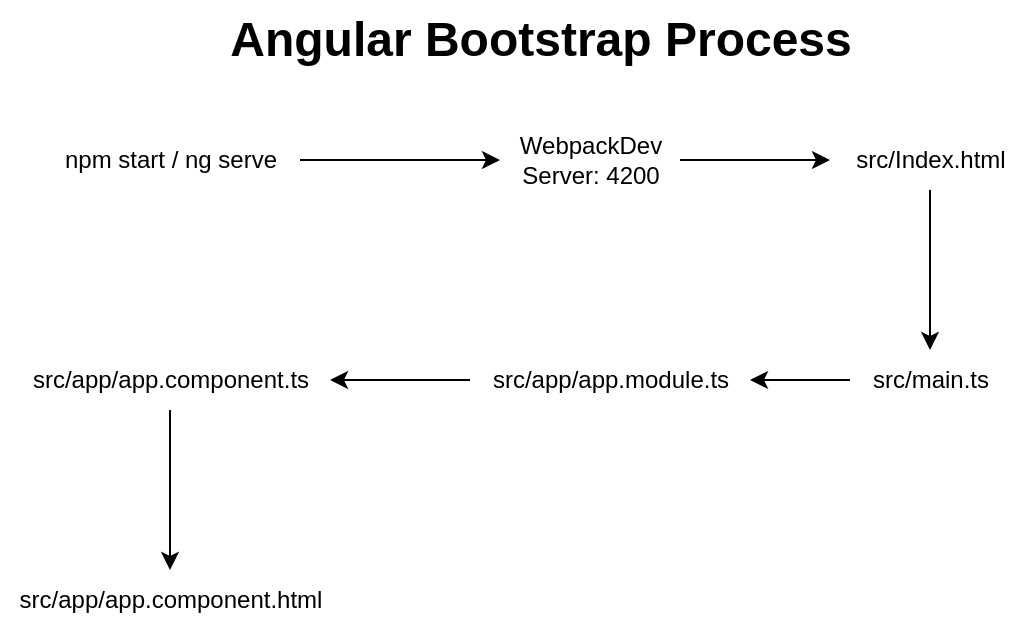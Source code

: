 <mxfile version="24.8.4" pages="4">
  <diagram id="jZSDmPX3x27YHH8VdK8n" name="Page-5">
    <mxGraphModel dx="607" dy="366" grid="1" gridSize="10" guides="1" tooltips="1" connect="1" arrows="1" fold="1" page="1" pageScale="1" pageWidth="827" pageHeight="1169" math="0" shadow="0">
      <root>
        <mxCell id="0" />
        <mxCell id="1" parent="0" />
        <mxCell id="qr8IekC-ziWlrELF0gwB-3" value="" style="edgeStyle=orthogonalEdgeStyle;rounded=0;orthogonalLoop=1;jettySize=auto;html=1;" edge="1" parent="1" source="qr8IekC-ziWlrELF0gwB-1" target="qr8IekC-ziWlrELF0gwB-2">
          <mxGeometry relative="1" as="geometry" />
        </mxCell>
        <mxCell id="qr8IekC-ziWlrELF0gwB-1" value="npm start / ng serve" style="text;html=1;align=center;verticalAlign=middle;resizable=0;points=[];autosize=1;strokeColor=none;fillColor=none;" vertex="1" parent="1">
          <mxGeometry x="110" y="155" width="130" height="30" as="geometry" />
        </mxCell>
        <mxCell id="qr8IekC-ziWlrELF0gwB-5" value="" style="edgeStyle=orthogonalEdgeStyle;rounded=0;orthogonalLoop=1;jettySize=auto;html=1;" edge="1" parent="1" source="qr8IekC-ziWlrELF0gwB-2" target="qr8IekC-ziWlrELF0gwB-4">
          <mxGeometry relative="1" as="geometry" />
        </mxCell>
        <mxCell id="qr8IekC-ziWlrELF0gwB-2" value="WebpackDev&lt;div&gt;Server: 4200&lt;/div&gt;" style="text;html=1;align=center;verticalAlign=middle;resizable=0;points=[];autosize=1;strokeColor=none;fillColor=none;" vertex="1" parent="1">
          <mxGeometry x="340" y="150" width="90" height="40" as="geometry" />
        </mxCell>
        <mxCell id="qr8IekC-ziWlrELF0gwB-7" value="" style="edgeStyle=orthogonalEdgeStyle;rounded=0;orthogonalLoop=1;jettySize=auto;html=1;" edge="1" parent="1" source="qr8IekC-ziWlrELF0gwB-4" target="qr8IekC-ziWlrELF0gwB-6">
          <mxGeometry relative="1" as="geometry" />
        </mxCell>
        <mxCell id="qr8IekC-ziWlrELF0gwB-4" value="src/Index.html" style="text;html=1;align=center;verticalAlign=middle;resizable=0;points=[];autosize=1;strokeColor=none;fillColor=none;" vertex="1" parent="1">
          <mxGeometry x="505" y="155" width="100" height="30" as="geometry" />
        </mxCell>
        <mxCell id="qr8IekC-ziWlrELF0gwB-9" value="" style="edgeStyle=orthogonalEdgeStyle;rounded=0;orthogonalLoop=1;jettySize=auto;html=1;" edge="1" parent="1" source="qr8IekC-ziWlrELF0gwB-6" target="qr8IekC-ziWlrELF0gwB-8">
          <mxGeometry relative="1" as="geometry" />
        </mxCell>
        <mxCell id="qr8IekC-ziWlrELF0gwB-6" value="src/main.ts" style="text;html=1;align=center;verticalAlign=middle;resizable=0;points=[];autosize=1;strokeColor=none;fillColor=none;" vertex="1" parent="1">
          <mxGeometry x="515" y="265" width="80" height="30" as="geometry" />
        </mxCell>
        <mxCell id="qr8IekC-ziWlrELF0gwB-11" value="" style="edgeStyle=orthogonalEdgeStyle;rounded=0;orthogonalLoop=1;jettySize=auto;html=1;" edge="1" parent="1" source="qr8IekC-ziWlrELF0gwB-8" target="qr8IekC-ziWlrELF0gwB-10">
          <mxGeometry relative="1" as="geometry" />
        </mxCell>
        <mxCell id="qr8IekC-ziWlrELF0gwB-8" value="src/app/app.module.ts" style="text;html=1;align=center;verticalAlign=middle;resizable=0;points=[];autosize=1;strokeColor=none;fillColor=none;" vertex="1" parent="1">
          <mxGeometry x="325" y="265" width="140" height="30" as="geometry" />
        </mxCell>
        <mxCell id="qr8IekC-ziWlrELF0gwB-13" value="" style="edgeStyle=orthogonalEdgeStyle;rounded=0;orthogonalLoop=1;jettySize=auto;html=1;" edge="1" parent="1" source="qr8IekC-ziWlrELF0gwB-10" target="qr8IekC-ziWlrELF0gwB-12">
          <mxGeometry relative="1" as="geometry" />
        </mxCell>
        <mxCell id="qr8IekC-ziWlrELF0gwB-10" value="src/app/app.component.ts" style="text;html=1;align=center;verticalAlign=middle;resizable=0;points=[];autosize=1;strokeColor=none;fillColor=none;" vertex="1" parent="1">
          <mxGeometry x="95" y="265" width="160" height="30" as="geometry" />
        </mxCell>
        <mxCell id="qr8IekC-ziWlrELF0gwB-12" value="src/app/app.component.html" style="text;html=1;align=center;verticalAlign=middle;resizable=0;points=[];autosize=1;strokeColor=none;fillColor=none;" vertex="1" parent="1">
          <mxGeometry x="90" y="375" width="170" height="30" as="geometry" />
        </mxCell>
        <mxCell id="qr8IekC-ziWlrELF0gwB-14" value="Angular Bootstrap Process" style="text;strokeColor=none;fillColor=none;html=1;fontSize=24;fontStyle=1;verticalAlign=middle;align=center;" vertex="1" parent="1">
          <mxGeometry x="310" y="90" width="100" height="40" as="geometry" />
        </mxCell>
      </root>
    </mxGraphModel>
  </diagram>
  <diagram id="Zx76NTicoqtBy1gs08U1" name="Page-2">
    <mxGraphModel dx="626" dy="378" grid="1" gridSize="10" guides="1" tooltips="1" connect="1" arrows="1" fold="1" page="1" pageScale="1" pageWidth="827" pageHeight="1169" math="0" shadow="0">
      <root>
        <mxCell id="0" />
        <mxCell id="1" parent="0" />
        <mxCell id="LM3jpdfw2E2vTxZaDNwh-3" style="edgeStyle=orthogonalEdgeStyle;rounded=0;orthogonalLoop=1;jettySize=auto;html=1;exitX=0.25;exitY=1;exitDx=0;exitDy=0;entryX=0.25;entryY=0;entryDx=0;entryDy=0;" edge="1" parent="1" source="LM3jpdfw2E2vTxZaDNwh-1" target="LM3jpdfw2E2vTxZaDNwh-2">
          <mxGeometry relative="1" as="geometry" />
        </mxCell>
        <mxCell id="LM3jpdfw2E2vTxZaDNwh-1" value="Parent" style="rounded=0;whiteSpace=wrap;html=1;" vertex="1" parent="1">
          <mxGeometry x="360" y="120" width="120" height="60" as="geometry" />
        </mxCell>
        <mxCell id="LM3jpdfw2E2vTxZaDNwh-6" style="edgeStyle=orthogonalEdgeStyle;rounded=0;orthogonalLoop=1;jettySize=auto;html=1;exitX=0.75;exitY=0;exitDx=0;exitDy=0;entryX=0.75;entryY=1;entryDx=0;entryDy=0;" edge="1" parent="1" source="LM3jpdfw2E2vTxZaDNwh-2" target="LM3jpdfw2E2vTxZaDNwh-1">
          <mxGeometry relative="1" as="geometry" />
        </mxCell>
        <mxCell id="LM3jpdfw2E2vTxZaDNwh-2" value="Child" style="rounded=0;whiteSpace=wrap;html=1;" vertex="1" parent="1">
          <mxGeometry x="360" y="330" width="120" height="60" as="geometry" />
        </mxCell>
        <mxCell id="LM3jpdfw2E2vTxZaDNwh-4" value="Property Binding" style="text;html=1;align=center;verticalAlign=middle;resizable=0;points=[];autosize=1;strokeColor=none;fillColor=none;" vertex="1" parent="1">
          <mxGeometry x="225" y="138" width="110" height="30" as="geometry" />
        </mxCell>
        <mxCell id="LM3jpdfw2E2vTxZaDNwh-5" value="@Input()" style="text;html=1;align=center;verticalAlign=middle;resizable=0;points=[];autosize=1;strokeColor=none;fillColor=none;" vertex="1" parent="1">
          <mxGeometry x="255" y="338" width="70" height="30" as="geometry" />
        </mxCell>
        <mxCell id="LM3jpdfw2E2vTxZaDNwh-7" value="Event Binding" style="text;html=1;align=center;verticalAlign=middle;resizable=0;points=[];autosize=1;strokeColor=none;fillColor=none;" vertex="1" parent="1">
          <mxGeometry x="490" y="128" width="100" height="30" as="geometry" />
        </mxCell>
        <mxCell id="LM3jpdfw2E2vTxZaDNwh-8" value="EventEmitter" style="text;html=1;align=center;verticalAlign=middle;resizable=0;points=[];autosize=1;strokeColor=none;fillColor=none;" vertex="1" parent="1">
          <mxGeometry x="490" y="338" width="90" height="30" as="geometry" />
        </mxCell>
        <mxCell id="LM3jpdfw2E2vTxZaDNwh-9" value="@Output()" style="text;html=1;align=center;verticalAlign=middle;resizable=0;points=[];autosize=1;strokeColor=none;fillColor=none;" vertex="1" parent="1">
          <mxGeometry x="490" y="360" width="80" height="30" as="geometry" />
        </mxCell>
        <mxCell id="LM3jpdfw2E2vTxZaDNwh-10" value="Nested Component Communication" style="text;strokeColor=none;fillColor=none;html=1;fontSize=24;fontStyle=1;verticalAlign=middle;align=center;" vertex="1" parent="1">
          <mxGeometry x="364" y="50" width="100" height="40" as="geometry" />
        </mxCell>
      </root>
    </mxGraphModel>
  </diagram>
  <diagram id="ky2UgNNWtiEjCGtgQg5D" name="Page-3">
    <mxGraphModel dx="922" dy="505" grid="1" gridSize="10" guides="1" tooltips="1" connect="1" arrows="1" fold="1" page="1" pageScale="1" pageWidth="827" pageHeight="1169" math="0" shadow="0">
      <root>
        <mxCell id="0" />
        <mxCell id="1" parent="0" />
        <mxCell id="2pr_PHsgGFuwsKwZNTvu-3" value="" style="edgeStyle=orthogonalEdgeStyle;rounded=0;orthogonalLoop=1;jettySize=auto;html=1;" edge="1" parent="1" source="2pr_PHsgGFuwsKwZNTvu-1" target="2pr_PHsgGFuwsKwZNTvu-2">
          <mxGeometry relative="1" as="geometry" />
        </mxCell>
        <mxCell id="2pr_PHsgGFuwsKwZNTvu-1" value="Users Comp" style="rounded=0;whiteSpace=wrap;html=1;" vertex="1" parent="1">
          <mxGeometry x="120" y="240" width="120" height="60" as="geometry" />
        </mxCell>
        <mxCell id="2pr_PHsgGFuwsKwZNTvu-2" value="UI" style="rounded=0;whiteSpace=wrap;html=1;" vertex="1" parent="1">
          <mxGeometry x="120" y="100" width="120" height="60" as="geometry" />
        </mxCell>
        <mxCell id="2pr_PHsgGFuwsKwZNTvu-4" value="DB" style="shape=cylinder3;whiteSpace=wrap;html=1;boundedLbl=1;backgroundOutline=1;size=15;" vertex="1" parent="1">
          <mxGeometry x="560" y="240" width="60" height="80" as="geometry" />
        </mxCell>
        <mxCell id="2pr_PHsgGFuwsKwZNTvu-5" style="edgeStyle=orthogonalEdgeStyle;rounded=0;orthogonalLoop=1;jettySize=auto;html=1;exitX=0;exitY=0.5;exitDx=0;exitDy=0;exitPerimeter=0;entryX=0.989;entryY=0.653;entryDx=0;entryDy=0;entryPerimeter=0;" edge="1" parent="1" source="2pr_PHsgGFuwsKwZNTvu-4" target="2pr_PHsgGFuwsKwZNTvu-1">
          <mxGeometry relative="1" as="geometry" />
        </mxCell>
        <mxCell id="2pr_PHsgGFuwsKwZNTvu-6" value="Model 01" style="text;html=1;align=center;verticalAlign=middle;resizable=0;points=[];autosize=1;strokeColor=none;fillColor=none;" vertex="1" parent="1">
          <mxGeometry x="35" y="248" width="70" height="30" as="geometry" />
        </mxCell>
        <mxCell id="2pr_PHsgGFuwsKwZNTvu-7" value="DemoComp" style="rounded=0;whiteSpace=wrap;html=1;" vertex="1" parent="1">
          <mxGeometry x="120" y="350" width="120" height="60" as="geometry" />
        </mxCell>
        <mxCell id="2pr_PHsgGFuwsKwZNTvu-8" style="edgeStyle=orthogonalEdgeStyle;rounded=0;orthogonalLoop=1;jettySize=auto;html=1;exitX=0;exitY=0.5;exitDx=0;exitDy=0;exitPerimeter=0;entryX=0.989;entryY=0.602;entryDx=0;entryDy=0;entryPerimeter=0;" edge="1" parent="1" source="2pr_PHsgGFuwsKwZNTvu-4" target="2pr_PHsgGFuwsKwZNTvu-7">
          <mxGeometry relative="1" as="geometry">
            <Array as="points">
              <mxPoint x="400" y="280" />
              <mxPoint x="400" y="386" />
            </Array>
          </mxGeometry>
        </mxCell>
        <mxCell id="2pr_PHsgGFuwsKwZNTvu-9" value="Model 02" style="text;html=1;align=center;verticalAlign=middle;resizable=0;points=[];autosize=1;strokeColor=none;fillColor=none;" vertex="1" parent="1">
          <mxGeometry x="35" y="365" width="70" height="30" as="geometry" />
        </mxCell>
        <mxCell id="2pr_PHsgGFuwsKwZNTvu-10" value="" style="edgeStyle=orthogonalEdgeStyle;rounded=0;orthogonalLoop=1;jettySize=auto;html=1;" edge="1" parent="1" source="2pr_PHsgGFuwsKwZNTvu-11" target="2pr_PHsgGFuwsKwZNTvu-12">
          <mxGeometry relative="1" as="geometry" />
        </mxCell>
        <mxCell id="2pr_PHsgGFuwsKwZNTvu-11" value="Users Comp" style="rounded=0;whiteSpace=wrap;html=1;" vertex="1" parent="1">
          <mxGeometry x="120" y="590" width="120" height="60" as="geometry" />
        </mxCell>
        <mxCell id="2pr_PHsgGFuwsKwZNTvu-12" value="UI" style="rounded=0;whiteSpace=wrap;html=1;" vertex="1" parent="1">
          <mxGeometry x="120" y="450" width="120" height="60" as="geometry" />
        </mxCell>
        <mxCell id="2pr_PHsgGFuwsKwZNTvu-20" style="edgeStyle=orthogonalEdgeStyle;rounded=0;orthogonalLoop=1;jettySize=auto;html=1;exitX=0;exitY=0;exitDx=0;exitDy=27.5;exitPerimeter=0;" edge="1" parent="1" source="2pr_PHsgGFuwsKwZNTvu-13" target="2pr_PHsgGFuwsKwZNTvu-19">
          <mxGeometry relative="1" as="geometry" />
        </mxCell>
        <mxCell id="2pr_PHsgGFuwsKwZNTvu-13" value="DB" style="shape=cylinder3;whiteSpace=wrap;html=1;boundedLbl=1;backgroundOutline=1;size=15;" vertex="1" parent="1">
          <mxGeometry x="580" y="628" width="60" height="80" as="geometry" />
        </mxCell>
        <mxCell id="2pr_PHsgGFuwsKwZNTvu-16" value="DemoComp" style="rounded=0;whiteSpace=wrap;html=1;" vertex="1" parent="1">
          <mxGeometry x="120" y="700" width="120" height="60" as="geometry" />
        </mxCell>
        <mxCell id="2pr_PHsgGFuwsKwZNTvu-22" style="edgeStyle=orthogonalEdgeStyle;rounded=0;orthogonalLoop=1;jettySize=auto;html=1;exitX=0;exitY=0.5;exitDx=0;exitDy=0;entryX=1;entryY=0.5;entryDx=0;entryDy=0;" edge="1" parent="1" source="2pr_PHsgGFuwsKwZNTvu-19" target="2pr_PHsgGFuwsKwZNTvu-16">
          <mxGeometry relative="1" as="geometry" />
        </mxCell>
        <mxCell id="2pr_PHsgGFuwsKwZNTvu-19" value="Service&lt;div&gt;Singleton&lt;/div&gt;" style="rounded=0;whiteSpace=wrap;html=1;" vertex="1" parent="1">
          <mxGeometry x="350" y="640" width="120" height="60" as="geometry" />
        </mxCell>
        <mxCell id="2pr_PHsgGFuwsKwZNTvu-21" style="edgeStyle=orthogonalEdgeStyle;rounded=0;orthogonalLoop=1;jettySize=auto;html=1;exitX=0;exitY=0.5;exitDx=0;exitDy=0;entryX=1.018;entryY=0.389;entryDx=0;entryDy=0;entryPerimeter=0;" edge="1" parent="1" source="2pr_PHsgGFuwsKwZNTvu-19" target="2pr_PHsgGFuwsKwZNTvu-11">
          <mxGeometry relative="1" as="geometry" />
        </mxCell>
        <mxCell id="2pr_PHsgGFuwsKwZNTvu-23" value="DIP&lt;div&gt;SRP&lt;/div&gt;" style="text;html=1;align=center;verticalAlign=middle;resizable=0;points=[];autosize=1;strokeColor=none;fillColor=none;" vertex="1" parent="1">
          <mxGeometry x="385" y="713" width="50" height="40" as="geometry" />
        </mxCell>
        <mxCell id="2pr_PHsgGFuwsKwZNTvu-24" value="json-server" style="text;html=1;align=center;verticalAlign=middle;resizable=0;points=[];autosize=1;strokeColor=none;fillColor=none;" vertex="1" parent="1">
          <mxGeometry x="570" y="698" width="80" height="30" as="geometry" />
        </mxCell>
        <mxCell id="2pr_PHsgGFuwsKwZNTvu-25" value="Hierarchical DI Injection" style="text;strokeColor=none;fillColor=none;html=1;fontSize=24;fontStyle=1;verticalAlign=middle;align=center;" vertex="1" parent="1">
          <mxGeometry x="270" y="30" width="100" height="40" as="geometry" />
        </mxCell>
      </root>
    </mxGraphModel>
  </diagram>
  <diagram id="9C20CZRBliDpwaBDOi73" name="Page-4">
    <mxGraphModel dx="652" dy="357" grid="1" gridSize="10" guides="1" tooltips="1" connect="1" arrows="1" fold="1" page="1" pageScale="1" pageWidth="827" pageHeight="1169" math="0" shadow="0">
      <root>
        <mxCell id="0" />
        <mxCell id="1" parent="0" />
        <mxCell id="xUx5wZNVolWRq-jr9nTO-1" value="" style="rounded=0;whiteSpace=wrap;html=1;" vertex="1" parent="1">
          <mxGeometry x="230" y="300" width="200" height="230" as="geometry" />
        </mxCell>
        <mxCell id="xUx5wZNVolWRq-jr9nTO-2" value="http://www.example.com/products" style="rounded=0;whiteSpace=wrap;html=1;" vertex="1" parent="1">
          <mxGeometry x="231" y="300" width="201" height="20" as="geometry" />
        </mxCell>
        <mxCell id="xUx5wZNVolWRq-jr9nTO-3" value="index.html" style="text;html=1;align=center;verticalAlign=middle;resizable=0;points=[];autosize=1;strokeColor=none;fillColor=none;" vertex="1" parent="1">
          <mxGeometry x="270" y="268" width="80" height="30" as="geometry" />
        </mxCell>
        <mxCell id="xUx5wZNVolWRq-jr9nTO-4" value="AboutUs Comp" style="rounded=0;whiteSpace=wrap;html=1;" vertex="1" parent="1">
          <mxGeometry x="60" y="385" width="120" height="60" as="geometry" />
        </mxCell>
        <mxCell id="xUx5wZNVolWRq-jr9nTO-5" value="Contact Us" style="rounded=0;whiteSpace=wrap;html=1;" vertex="1" parent="1">
          <mxGeometry x="490" y="480" width="120" height="60" as="geometry" />
        </mxCell>
        <mxCell id="xUx5wZNVolWRq-jr9nTO-6" value="Products" style="rounded=0;whiteSpace=wrap;html=1;" vertex="1" parent="1">
          <mxGeometry x="271.5" y="390" width="120" height="60" as="geometry" />
        </mxCell>
        <UserObject label="About" link="https://www.draw.io" id="xUx5wZNVolWRq-jr9nTO-7">
          <mxCell style="text;html=1;strokeColor=none;fillColor=none;whiteSpace=wrap;align=center;verticalAlign=middle;fontColor=#0000EE;fontStyle=4;" vertex="1" parent="1">
            <mxGeometry x="230" y="310" width="60" height="40" as="geometry" />
          </mxCell>
        </UserObject>
        <UserObject label="Products" link="https://www.draw.io" id="xUx5wZNVolWRq-jr9nTO-8">
          <mxCell style="text;html=1;strokeColor=none;fillColor=none;whiteSpace=wrap;align=center;verticalAlign=middle;fontColor=#0000EE;fontStyle=4;" vertex="1" parent="1">
            <mxGeometry x="293" y="320" width="60" height="40" as="geometry" />
          </mxCell>
        </UserObject>
        <UserObject label="Contact" link="https://www.draw.io" id="xUx5wZNVolWRq-jr9nTO-9">
          <mxCell style="text;html=1;strokeColor=none;fillColor=none;whiteSpace=wrap;align=center;verticalAlign=middle;fontColor=#0000EE;fontStyle=4;" vertex="1" parent="1">
            <mxGeometry x="353" y="310" width="60" height="40" as="geometry" />
          </mxCell>
        </UserObject>
        <mxCell id="xUx5wZNVolWRq-jr9nTO-10" value="Hashbang Routing =&amp;gt; #" style="text;html=1;align=center;verticalAlign=middle;resizable=0;points=[];autosize=1;strokeColor=none;fillColor=none;" vertex="1" parent="1">
          <mxGeometry x="145" y="558" width="150" height="30" as="geometry" />
        </mxCell>
        <mxCell id="xUx5wZNVolWRq-jr9nTO-11" value="HTML5 Mode" style="text;html=1;align=center;verticalAlign=middle;resizable=0;points=[];autosize=1;strokeColor=none;fillColor=none;" vertex="1" parent="1">
          <mxGeometry x="160" y="588" width="100" height="30" as="geometry" />
        </mxCell>
      </root>
    </mxGraphModel>
  </diagram>
</mxfile>
